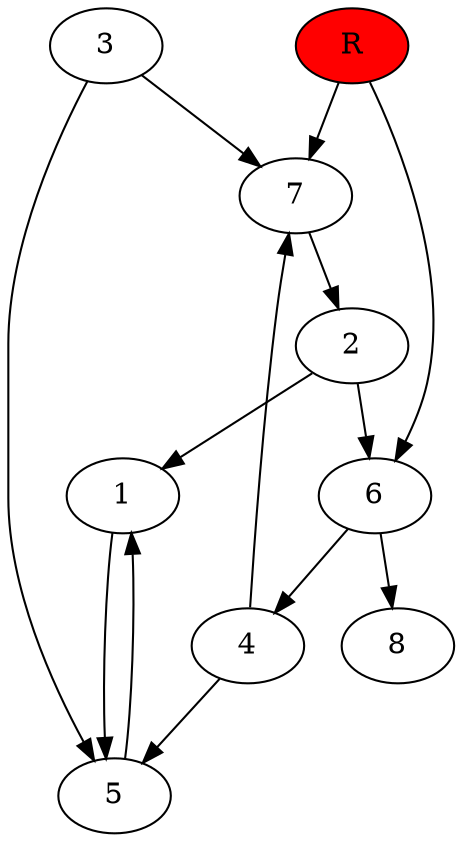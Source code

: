 digraph prb15117 {
	1
	2
	3
	4
	5
	6
	7
	8
	R [fillcolor="#ff0000" style=filled]
	1 -> 5
	2 -> 1
	2 -> 6
	3 -> 5
	3 -> 7
	4 -> 5
	4 -> 7
	5 -> 1
	6 -> 4
	6 -> 8
	7 -> 2
	R -> 6
	R -> 7
}
